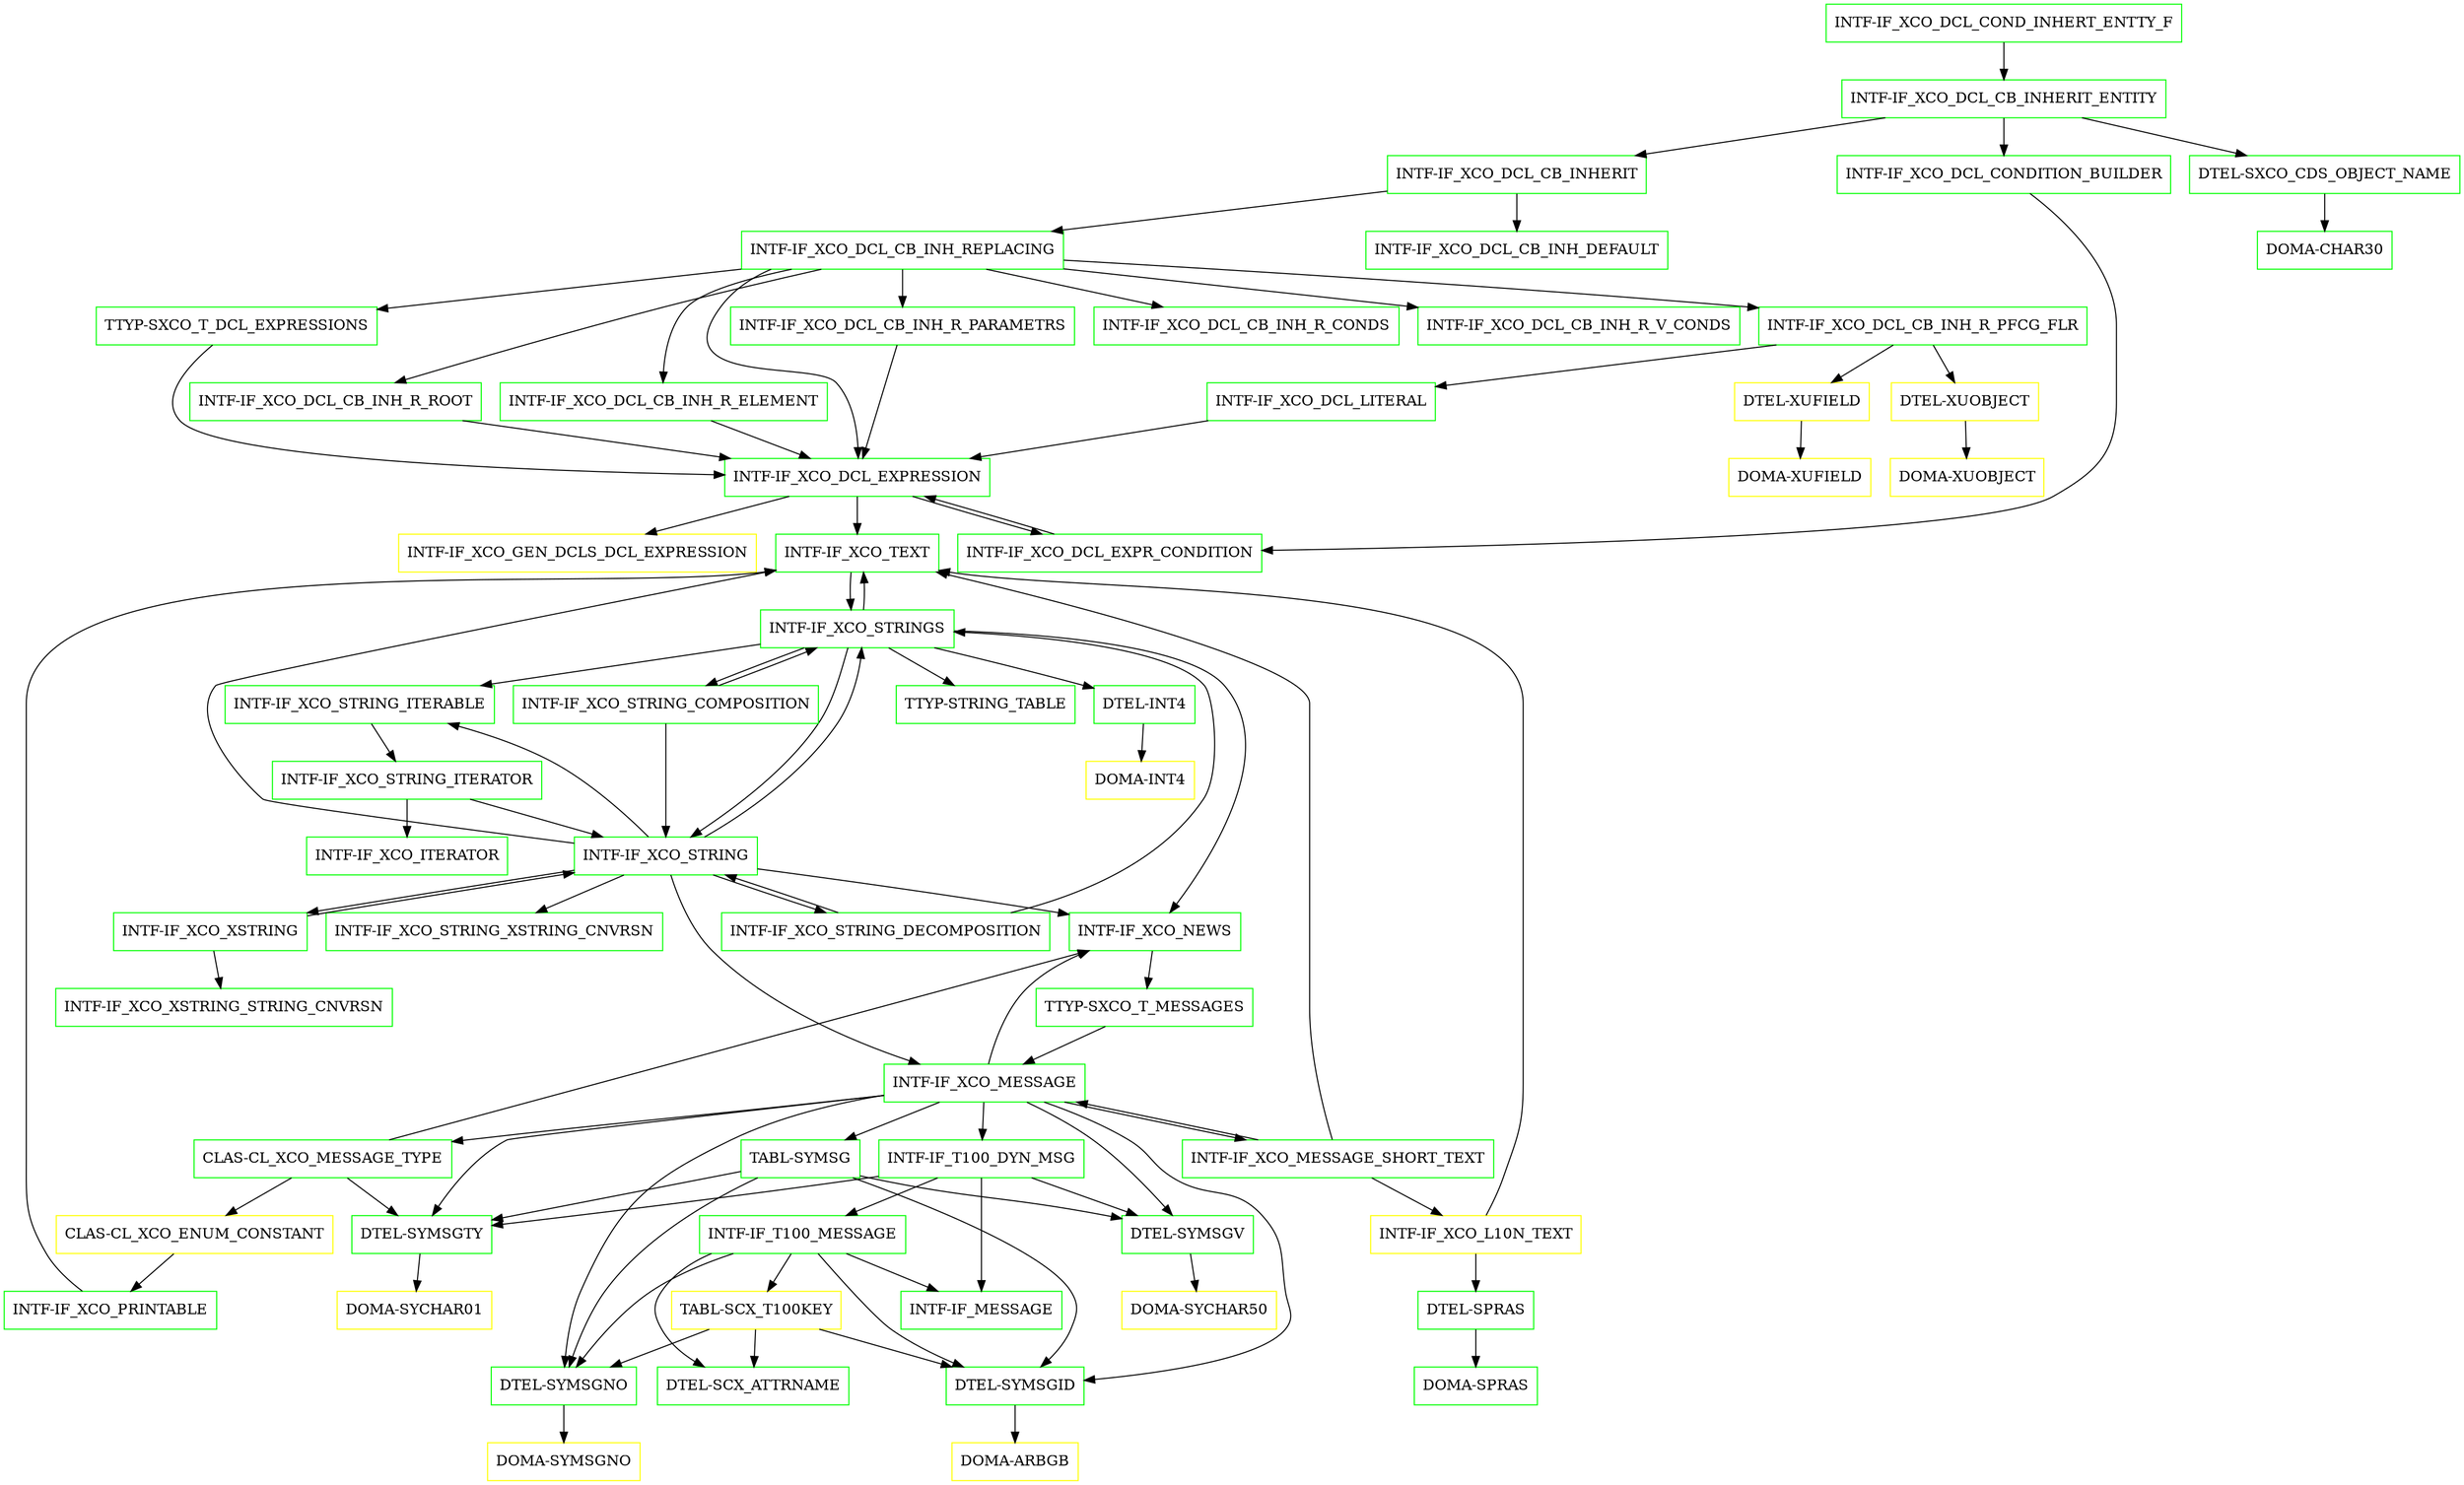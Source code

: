 digraph G {
  "INTF-IF_XCO_DCL_COND_INHERT_ENTTY_F" [shape=box,color=green];
  "INTF-IF_XCO_DCL_CB_INHERIT_ENTITY" [shape=box,color=green,URL="./INTF_IF_XCO_DCL_CB_INHERIT_ENTITY.html"];
  "INTF-IF_XCO_DCL_CB_INHERIT" [shape=box,color=green,URL="./INTF_IF_XCO_DCL_CB_INHERIT.html"];
  "INTF-IF_XCO_DCL_CB_INH_REPLACING" [shape=box,color=green,URL="./INTF_IF_XCO_DCL_CB_INH_REPLACING.html"];
  "INTF-IF_XCO_DCL_CB_INH_R_ROOT" [shape=box,color=green,URL="./INTF_IF_XCO_DCL_CB_INH_R_ROOT.html"];
  "INTF-IF_XCO_DCL_EXPRESSION" [shape=box,color=green,URL="./INTF_IF_XCO_DCL_EXPRESSION.html"];
  "INTF-IF_XCO_TEXT" [shape=box,color=green,URL="./INTF_IF_XCO_TEXT.html"];
  "INTF-IF_XCO_STRINGS" [shape=box,color=green,URL="./INTF_IF_XCO_STRINGS.html"];
  "INTF-IF_XCO_STRING_ITERABLE" [shape=box,color=green,URL="./INTF_IF_XCO_STRING_ITERABLE.html"];
  "INTF-IF_XCO_STRING_ITERATOR" [shape=box,color=green,URL="./INTF_IF_XCO_STRING_ITERATOR.html"];
  "INTF-IF_XCO_ITERATOR" [shape=box,color=green,URL="./INTF_IF_XCO_ITERATOR.html"];
  "INTF-IF_XCO_STRING" [shape=box,color=green,URL="./INTF_IF_XCO_STRING.html"];
  "INTF-IF_XCO_NEWS" [shape=box,color=green,URL="./INTF_IF_XCO_NEWS.html"];
  "TTYP-SXCO_T_MESSAGES" [shape=box,color=green,URL="./TTYP_SXCO_T_MESSAGES.html"];
  "INTF-IF_XCO_MESSAGE" [shape=box,color=green,URL="./INTF_IF_XCO_MESSAGE.html"];
  "INTF-IF_T100_DYN_MSG" [shape=box,color=green,URL="./INTF_IF_T100_DYN_MSG.html"];
  "INTF-IF_T100_MESSAGE" [shape=box,color=green,URL="./INTF_IF_T100_MESSAGE.html"];
  "INTF-IF_MESSAGE" [shape=box,color=green,URL="./INTF_IF_MESSAGE.html"];
  "TABL-SCX_T100KEY" [shape=box,color=yellow,URL="./TABL_SCX_T100KEY.html"];
  "DTEL-SCX_ATTRNAME" [shape=box,color=green,URL="./DTEL_SCX_ATTRNAME.html"];
  "DTEL-SYMSGNO" [shape=box,color=green,URL="./DTEL_SYMSGNO.html"];
  "DOMA-SYMSGNO" [shape=box,color=yellow,URL="./DOMA_SYMSGNO.html"];
  "DTEL-SYMSGID" [shape=box,color=green,URL="./DTEL_SYMSGID.html"];
  "DOMA-ARBGB" [shape=box,color=yellow,URL="./DOMA_ARBGB.html"];
  "DTEL-SYMSGTY" [shape=box,color=green,URL="./DTEL_SYMSGTY.html"];
  "DOMA-SYCHAR01" [shape=box,color=yellow,URL="./DOMA_SYCHAR01.html"];
  "DTEL-SYMSGV" [shape=box,color=green,URL="./DTEL_SYMSGV.html"];
  "DOMA-SYCHAR50" [shape=box,color=yellow,URL="./DOMA_SYCHAR50.html"];
  "INTF-IF_XCO_MESSAGE_SHORT_TEXT" [shape=box,color=green,URL="./INTF_IF_XCO_MESSAGE_SHORT_TEXT.html"];
  "INTF-IF_XCO_L10N_TEXT" [shape=box,color=yellow,URL="./INTF_IF_XCO_L10N_TEXT.html"];
  "DTEL-SPRAS" [shape=box,color=green,URL="./DTEL_SPRAS.html"];
  "DOMA-SPRAS" [shape=box,color=green,URL="./DOMA_SPRAS.html"];
  "CLAS-CL_XCO_MESSAGE_TYPE" [shape=box,color=green,URL="./CLAS_CL_XCO_MESSAGE_TYPE.html"];
  "CLAS-CL_XCO_ENUM_CONSTANT" [shape=box,color=yellow,URL="./CLAS_CL_XCO_ENUM_CONSTANT.html"];
  "INTF-IF_XCO_PRINTABLE" [shape=box,color=green,URL="./INTF_IF_XCO_PRINTABLE.html"];
  "TABL-SYMSG" [shape=box,color=green,URL="./TABL_SYMSG.html"];
  "INTF-IF_XCO_XSTRING" [shape=box,color=green,URL="./INTF_IF_XCO_XSTRING.html"];
  "INTF-IF_XCO_XSTRING_STRING_CNVRSN" [shape=box,color=green,URL="./INTF_IF_XCO_XSTRING_STRING_CNVRSN.html"];
  "INTF-IF_XCO_STRING_XSTRING_CNVRSN" [shape=box,color=green,URL="./INTF_IF_XCO_STRING_XSTRING_CNVRSN.html"];
  "INTF-IF_XCO_STRING_DECOMPOSITION" [shape=box,color=green,URL="./INTF_IF_XCO_STRING_DECOMPOSITION.html"];
  "INTF-IF_XCO_STRING_COMPOSITION" [shape=box,color=green,URL="./INTF_IF_XCO_STRING_COMPOSITION.html"];
  "TTYP-STRING_TABLE" [shape=box,color=green,URL="./TTYP_STRING_TABLE.html"];
  "DTEL-INT4" [shape=box,color=green,URL="./DTEL_INT4.html"];
  "DOMA-INT4" [shape=box,color=yellow,URL="./DOMA_INT4.html"];
  "INTF-IF_XCO_GEN_DCLS_DCL_EXPRESSION" [shape=box,color=yellow,URL="./INTF_IF_XCO_GEN_DCLS_DCL_EXPRESSION.html"];
  "INTF-IF_XCO_DCL_EXPR_CONDITION" [shape=box,color=green,URL="./INTF_IF_XCO_DCL_EXPR_CONDITION.html"];
  "INTF-IF_XCO_DCL_CB_INH_R_PFCG_FLR" [shape=box,color=green,URL="./INTF_IF_XCO_DCL_CB_INH_R_PFCG_FLR.html"];
  "INTF-IF_XCO_DCL_LITERAL" [shape=box,color=green,URL="./INTF_IF_XCO_DCL_LITERAL.html"];
  "DTEL-XUFIELD" [shape=box,color=yellow,URL="./DTEL_XUFIELD.html"];
  "DOMA-XUFIELD" [shape=box,color=yellow,URL="./DOMA_XUFIELD.html"];
  "DTEL-XUOBJECT" [shape=box,color=yellow,URL="./DTEL_XUOBJECT.html"];
  "DOMA-XUOBJECT" [shape=box,color=yellow,URL="./DOMA_XUOBJECT.html"];
  "INTF-IF_XCO_DCL_CB_INH_R_CONDS" [shape=box,color=green,URL="./INTF_IF_XCO_DCL_CB_INH_R_CONDS.html"];
  "INTF-IF_XCO_DCL_CB_INH_R_ELEMENT" [shape=box,color=green,URL="./INTF_IF_XCO_DCL_CB_INH_R_ELEMENT.html"];
  "INTF-IF_XCO_DCL_CB_INH_R_PARAMETRS" [shape=box,color=green,URL="./INTF_IF_XCO_DCL_CB_INH_R_PARAMETRS.html"];
  "INTF-IF_XCO_DCL_CB_INH_R_V_CONDS" [shape=box,color=green,URL="./INTF_IF_XCO_DCL_CB_INH_R_V_CONDS.html"];
  "TTYP-SXCO_T_DCL_EXPRESSIONS" [shape=box,color=green,URL="./TTYP_SXCO_T_DCL_EXPRESSIONS.html"];
  "INTF-IF_XCO_DCL_CB_INH_DEFAULT" [shape=box,color=green,URL="./INTF_IF_XCO_DCL_CB_INH_DEFAULT.html"];
  "INTF-IF_XCO_DCL_CONDITION_BUILDER" [shape=box,color=green,URL="./INTF_IF_XCO_DCL_CONDITION_BUILDER.html"];
  "DTEL-SXCO_CDS_OBJECT_NAME" [shape=box,color=green,URL="./DTEL_SXCO_CDS_OBJECT_NAME.html"];
  "DOMA-CHAR30" [shape=box,color=green,URL="./DOMA_CHAR30.html"];
  "INTF-IF_XCO_DCL_COND_INHERT_ENTTY_F" -> "INTF-IF_XCO_DCL_CB_INHERIT_ENTITY";
  "INTF-IF_XCO_DCL_CB_INHERIT_ENTITY" -> "DTEL-SXCO_CDS_OBJECT_NAME";
  "INTF-IF_XCO_DCL_CB_INHERIT_ENTITY" -> "INTF-IF_XCO_DCL_CONDITION_BUILDER";
  "INTF-IF_XCO_DCL_CB_INHERIT_ENTITY" -> "INTF-IF_XCO_DCL_CB_INHERIT";
  "INTF-IF_XCO_DCL_CB_INHERIT" -> "INTF-IF_XCO_DCL_CB_INH_DEFAULT";
  "INTF-IF_XCO_DCL_CB_INHERIT" -> "INTF-IF_XCO_DCL_CB_INH_REPLACING";
  "INTF-IF_XCO_DCL_CB_INH_REPLACING" -> "TTYP-SXCO_T_DCL_EXPRESSIONS";
  "INTF-IF_XCO_DCL_CB_INH_REPLACING" -> "INTF-IF_XCO_DCL_CB_INH_R_V_CONDS";
  "INTF-IF_XCO_DCL_CB_INH_REPLACING" -> "INTF-IF_XCO_DCL_CB_INH_R_PARAMETRS";
  "INTF-IF_XCO_DCL_CB_INH_REPLACING" -> "INTF-IF_XCO_DCL_EXPRESSION";
  "INTF-IF_XCO_DCL_CB_INH_REPLACING" -> "INTF-IF_XCO_DCL_CB_INH_R_ELEMENT";
  "INTF-IF_XCO_DCL_CB_INH_REPLACING" -> "INTF-IF_XCO_DCL_CB_INH_R_CONDS";
  "INTF-IF_XCO_DCL_CB_INH_REPLACING" -> "INTF-IF_XCO_DCL_CB_INH_R_PFCG_FLR";
  "INTF-IF_XCO_DCL_CB_INH_REPLACING" -> "INTF-IF_XCO_DCL_CB_INH_R_ROOT";
  "INTF-IF_XCO_DCL_CB_INH_R_ROOT" -> "INTF-IF_XCO_DCL_EXPRESSION";
  "INTF-IF_XCO_DCL_EXPRESSION" -> "INTF-IF_XCO_DCL_EXPR_CONDITION";
  "INTF-IF_XCO_DCL_EXPRESSION" -> "INTF-IF_XCO_GEN_DCLS_DCL_EXPRESSION";
  "INTF-IF_XCO_DCL_EXPRESSION" -> "INTF-IF_XCO_TEXT";
  "INTF-IF_XCO_TEXT" -> "INTF-IF_XCO_STRINGS";
  "INTF-IF_XCO_STRINGS" -> "DTEL-INT4";
  "INTF-IF_XCO_STRINGS" -> "TTYP-STRING_TABLE";
  "INTF-IF_XCO_STRINGS" -> "INTF-IF_XCO_STRING";
  "INTF-IF_XCO_STRINGS" -> "INTF-IF_XCO_STRING_COMPOSITION";
  "INTF-IF_XCO_STRINGS" -> "INTF-IF_XCO_NEWS";
  "INTF-IF_XCO_STRINGS" -> "INTF-IF_XCO_TEXT";
  "INTF-IF_XCO_STRINGS" -> "INTF-IF_XCO_STRING_ITERABLE";
  "INTF-IF_XCO_STRING_ITERABLE" -> "INTF-IF_XCO_STRING_ITERATOR";
  "INTF-IF_XCO_STRING_ITERATOR" -> "INTF-IF_XCO_STRING";
  "INTF-IF_XCO_STRING_ITERATOR" -> "INTF-IF_XCO_ITERATOR";
  "INTF-IF_XCO_STRING" -> "INTF-IF_XCO_STRINGS";
  "INTF-IF_XCO_STRING" -> "INTF-IF_XCO_STRING_DECOMPOSITION";
  "INTF-IF_XCO_STRING" -> "INTF-IF_XCO_MESSAGE";
  "INTF-IF_XCO_STRING" -> "INTF-IF_XCO_STRING_XSTRING_CNVRSN";
  "INTF-IF_XCO_STRING" -> "INTF-IF_XCO_XSTRING";
  "INTF-IF_XCO_STRING" -> "INTF-IF_XCO_NEWS";
  "INTF-IF_XCO_STRING" -> "INTF-IF_XCO_TEXT";
  "INTF-IF_XCO_STRING" -> "INTF-IF_XCO_STRING_ITERABLE";
  "INTF-IF_XCO_NEWS" -> "TTYP-SXCO_T_MESSAGES";
  "TTYP-SXCO_T_MESSAGES" -> "INTF-IF_XCO_MESSAGE";
  "INTF-IF_XCO_MESSAGE" -> "TABL-SYMSG";
  "INTF-IF_XCO_MESSAGE" -> "DTEL-SYMSGTY";
  "INTF-IF_XCO_MESSAGE" -> "DTEL-SYMSGID";
  "INTF-IF_XCO_MESSAGE" -> "DTEL-SYMSGNO";
  "INTF-IF_XCO_MESSAGE" -> "DTEL-SYMSGV";
  "INTF-IF_XCO_MESSAGE" -> "CLAS-CL_XCO_MESSAGE_TYPE";
  "INTF-IF_XCO_MESSAGE" -> "INTF-IF_XCO_MESSAGE_SHORT_TEXT";
  "INTF-IF_XCO_MESSAGE" -> "INTF-IF_T100_DYN_MSG";
  "INTF-IF_XCO_MESSAGE" -> "INTF-IF_XCO_NEWS";
  "INTF-IF_T100_DYN_MSG" -> "DTEL-SYMSGV";
  "INTF-IF_T100_DYN_MSG" -> "DTEL-SYMSGTY";
  "INTF-IF_T100_DYN_MSG" -> "INTF-IF_MESSAGE";
  "INTF-IF_T100_DYN_MSG" -> "INTF-IF_T100_MESSAGE";
  "INTF-IF_T100_MESSAGE" -> "DTEL-SYMSGID";
  "INTF-IF_T100_MESSAGE" -> "DTEL-SYMSGNO";
  "INTF-IF_T100_MESSAGE" -> "DTEL-SCX_ATTRNAME";
  "INTF-IF_T100_MESSAGE" -> "TABL-SCX_T100KEY";
  "INTF-IF_T100_MESSAGE" -> "INTF-IF_MESSAGE";
  "TABL-SCX_T100KEY" -> "DTEL-SYMSGID";
  "TABL-SCX_T100KEY" -> "DTEL-SYMSGNO";
  "TABL-SCX_T100KEY" -> "DTEL-SCX_ATTRNAME";
  "DTEL-SYMSGNO" -> "DOMA-SYMSGNO";
  "DTEL-SYMSGID" -> "DOMA-ARBGB";
  "DTEL-SYMSGTY" -> "DOMA-SYCHAR01";
  "DTEL-SYMSGV" -> "DOMA-SYCHAR50";
  "INTF-IF_XCO_MESSAGE_SHORT_TEXT" -> "INTF-IF_XCO_MESSAGE";
  "INTF-IF_XCO_MESSAGE_SHORT_TEXT" -> "INTF-IF_XCO_TEXT";
  "INTF-IF_XCO_MESSAGE_SHORT_TEXT" -> "INTF-IF_XCO_L10N_TEXT";
  "INTF-IF_XCO_L10N_TEXT" -> "DTEL-SPRAS";
  "INTF-IF_XCO_L10N_TEXT" -> "INTF-IF_XCO_TEXT";
  "DTEL-SPRAS" -> "DOMA-SPRAS";
  "CLAS-CL_XCO_MESSAGE_TYPE" -> "DTEL-SYMSGTY";
  "CLAS-CL_XCO_MESSAGE_TYPE" -> "CLAS-CL_XCO_ENUM_CONSTANT";
  "CLAS-CL_XCO_MESSAGE_TYPE" -> "INTF-IF_XCO_NEWS";
  "CLAS-CL_XCO_ENUM_CONSTANT" -> "INTF-IF_XCO_PRINTABLE";
  "INTF-IF_XCO_PRINTABLE" -> "INTF-IF_XCO_TEXT";
  "TABL-SYMSG" -> "DTEL-SYMSGTY";
  "TABL-SYMSG" -> "DTEL-SYMSGID";
  "TABL-SYMSG" -> "DTEL-SYMSGNO";
  "TABL-SYMSG" -> "DTEL-SYMSGV";
  "INTF-IF_XCO_XSTRING" -> "INTF-IF_XCO_XSTRING_STRING_CNVRSN";
  "INTF-IF_XCO_XSTRING" -> "INTF-IF_XCO_STRING";
  "INTF-IF_XCO_STRING_DECOMPOSITION" -> "INTF-IF_XCO_STRING";
  "INTF-IF_XCO_STRING_DECOMPOSITION" -> "INTF-IF_XCO_STRINGS";
  "INTF-IF_XCO_STRING_COMPOSITION" -> "INTF-IF_XCO_STRINGS";
  "INTF-IF_XCO_STRING_COMPOSITION" -> "INTF-IF_XCO_STRING";
  "DTEL-INT4" -> "DOMA-INT4";
  "INTF-IF_XCO_DCL_EXPR_CONDITION" -> "INTF-IF_XCO_DCL_EXPRESSION";
  "INTF-IF_XCO_DCL_CB_INH_R_PFCG_FLR" -> "DTEL-XUOBJECT";
  "INTF-IF_XCO_DCL_CB_INH_R_PFCG_FLR" -> "DTEL-XUFIELD";
  "INTF-IF_XCO_DCL_CB_INH_R_PFCG_FLR" -> "INTF-IF_XCO_DCL_LITERAL";
  "INTF-IF_XCO_DCL_LITERAL" -> "INTF-IF_XCO_DCL_EXPRESSION";
  "DTEL-XUFIELD" -> "DOMA-XUFIELD";
  "DTEL-XUOBJECT" -> "DOMA-XUOBJECT";
  "INTF-IF_XCO_DCL_CB_INH_R_ELEMENT" -> "INTF-IF_XCO_DCL_EXPRESSION";
  "INTF-IF_XCO_DCL_CB_INH_R_PARAMETRS" -> "INTF-IF_XCO_DCL_EXPRESSION";
  "TTYP-SXCO_T_DCL_EXPRESSIONS" -> "INTF-IF_XCO_DCL_EXPRESSION";
  "INTF-IF_XCO_DCL_CONDITION_BUILDER" -> "INTF-IF_XCO_DCL_EXPR_CONDITION";
  "DTEL-SXCO_CDS_OBJECT_NAME" -> "DOMA-CHAR30";
}
